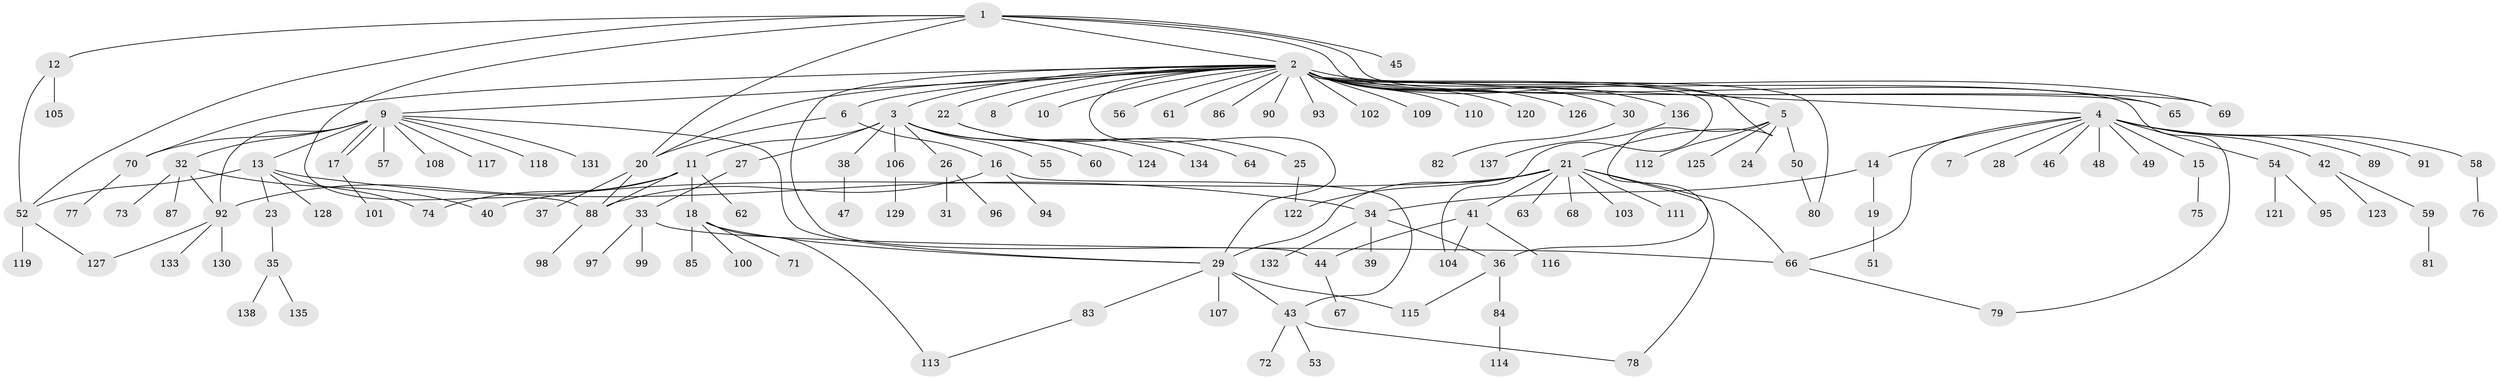 // Generated by graph-tools (version 1.1) at 2025/01/03/09/25 03:01:41]
// undirected, 138 vertices, 169 edges
graph export_dot {
graph [start="1"]
  node [color=gray90,style=filled];
  1;
  2;
  3;
  4;
  5;
  6;
  7;
  8;
  9;
  10;
  11;
  12;
  13;
  14;
  15;
  16;
  17;
  18;
  19;
  20;
  21;
  22;
  23;
  24;
  25;
  26;
  27;
  28;
  29;
  30;
  31;
  32;
  33;
  34;
  35;
  36;
  37;
  38;
  39;
  40;
  41;
  42;
  43;
  44;
  45;
  46;
  47;
  48;
  49;
  50;
  51;
  52;
  53;
  54;
  55;
  56;
  57;
  58;
  59;
  60;
  61;
  62;
  63;
  64;
  65;
  66;
  67;
  68;
  69;
  70;
  71;
  72;
  73;
  74;
  75;
  76;
  77;
  78;
  79;
  80;
  81;
  82;
  83;
  84;
  85;
  86;
  87;
  88;
  89;
  90;
  91;
  92;
  93;
  94;
  95;
  96;
  97;
  98;
  99;
  100;
  101;
  102;
  103;
  104;
  105;
  106;
  107;
  108;
  109;
  110;
  111;
  112;
  113;
  114;
  115;
  116;
  117;
  118;
  119;
  120;
  121;
  122;
  123;
  124;
  125;
  126;
  127;
  128;
  129;
  130;
  131;
  132;
  133;
  134;
  135;
  136;
  137;
  138;
  1 -- 2;
  1 -- 12;
  1 -- 20;
  1 -- 45;
  1 -- 52;
  1 -- 65;
  1 -- 69;
  1 -- 88;
  2 -- 3;
  2 -- 4;
  2 -- 5;
  2 -- 6;
  2 -- 8;
  2 -- 9;
  2 -- 10;
  2 -- 20;
  2 -- 21;
  2 -- 22;
  2 -- 29;
  2 -- 30;
  2 -- 44;
  2 -- 56;
  2 -- 61;
  2 -- 65;
  2 -- 69;
  2 -- 70;
  2 -- 79;
  2 -- 80;
  2 -- 86;
  2 -- 90;
  2 -- 93;
  2 -- 102;
  2 -- 104;
  2 -- 109;
  2 -- 110;
  2 -- 120;
  2 -- 126;
  2 -- 136;
  3 -- 11;
  3 -- 26;
  3 -- 27;
  3 -- 38;
  3 -- 55;
  3 -- 60;
  3 -- 106;
  3 -- 124;
  3 -- 134;
  4 -- 7;
  4 -- 14;
  4 -- 15;
  4 -- 28;
  4 -- 42;
  4 -- 46;
  4 -- 48;
  4 -- 49;
  4 -- 54;
  4 -- 58;
  4 -- 66;
  4 -- 89;
  4 -- 91;
  5 -- 24;
  5 -- 36;
  5 -- 50;
  5 -- 112;
  5 -- 125;
  6 -- 16;
  6 -- 20;
  9 -- 13;
  9 -- 17;
  9 -- 17;
  9 -- 29;
  9 -- 32;
  9 -- 57;
  9 -- 70;
  9 -- 92;
  9 -- 108;
  9 -- 117;
  9 -- 118;
  9 -- 131;
  11 -- 18;
  11 -- 62;
  11 -- 74;
  11 -- 88;
  11 -- 92;
  12 -- 52;
  12 -- 105;
  13 -- 23;
  13 -- 34;
  13 -- 52;
  13 -- 74;
  13 -- 128;
  14 -- 19;
  14 -- 34;
  15 -- 75;
  16 -- 43;
  16 -- 88;
  16 -- 94;
  17 -- 101;
  18 -- 29;
  18 -- 71;
  18 -- 85;
  18 -- 100;
  18 -- 113;
  19 -- 51;
  20 -- 37;
  20 -- 88;
  21 -- 29;
  21 -- 40;
  21 -- 41;
  21 -- 63;
  21 -- 66;
  21 -- 68;
  21 -- 78;
  21 -- 103;
  21 -- 111;
  21 -- 122;
  22 -- 25;
  22 -- 64;
  23 -- 35;
  25 -- 122;
  26 -- 31;
  26 -- 96;
  27 -- 33;
  29 -- 43;
  29 -- 83;
  29 -- 107;
  29 -- 115;
  30 -- 82;
  32 -- 40;
  32 -- 73;
  32 -- 87;
  32 -- 92;
  33 -- 66;
  33 -- 97;
  33 -- 99;
  34 -- 36;
  34 -- 39;
  34 -- 132;
  35 -- 135;
  35 -- 138;
  36 -- 84;
  36 -- 115;
  38 -- 47;
  41 -- 44;
  41 -- 104;
  41 -- 116;
  42 -- 59;
  42 -- 123;
  43 -- 53;
  43 -- 72;
  43 -- 78;
  44 -- 67;
  50 -- 80;
  52 -- 119;
  52 -- 127;
  54 -- 95;
  54 -- 121;
  58 -- 76;
  59 -- 81;
  66 -- 79;
  70 -- 77;
  83 -- 113;
  84 -- 114;
  88 -- 98;
  92 -- 127;
  92 -- 130;
  92 -- 133;
  106 -- 129;
  136 -- 137;
}
